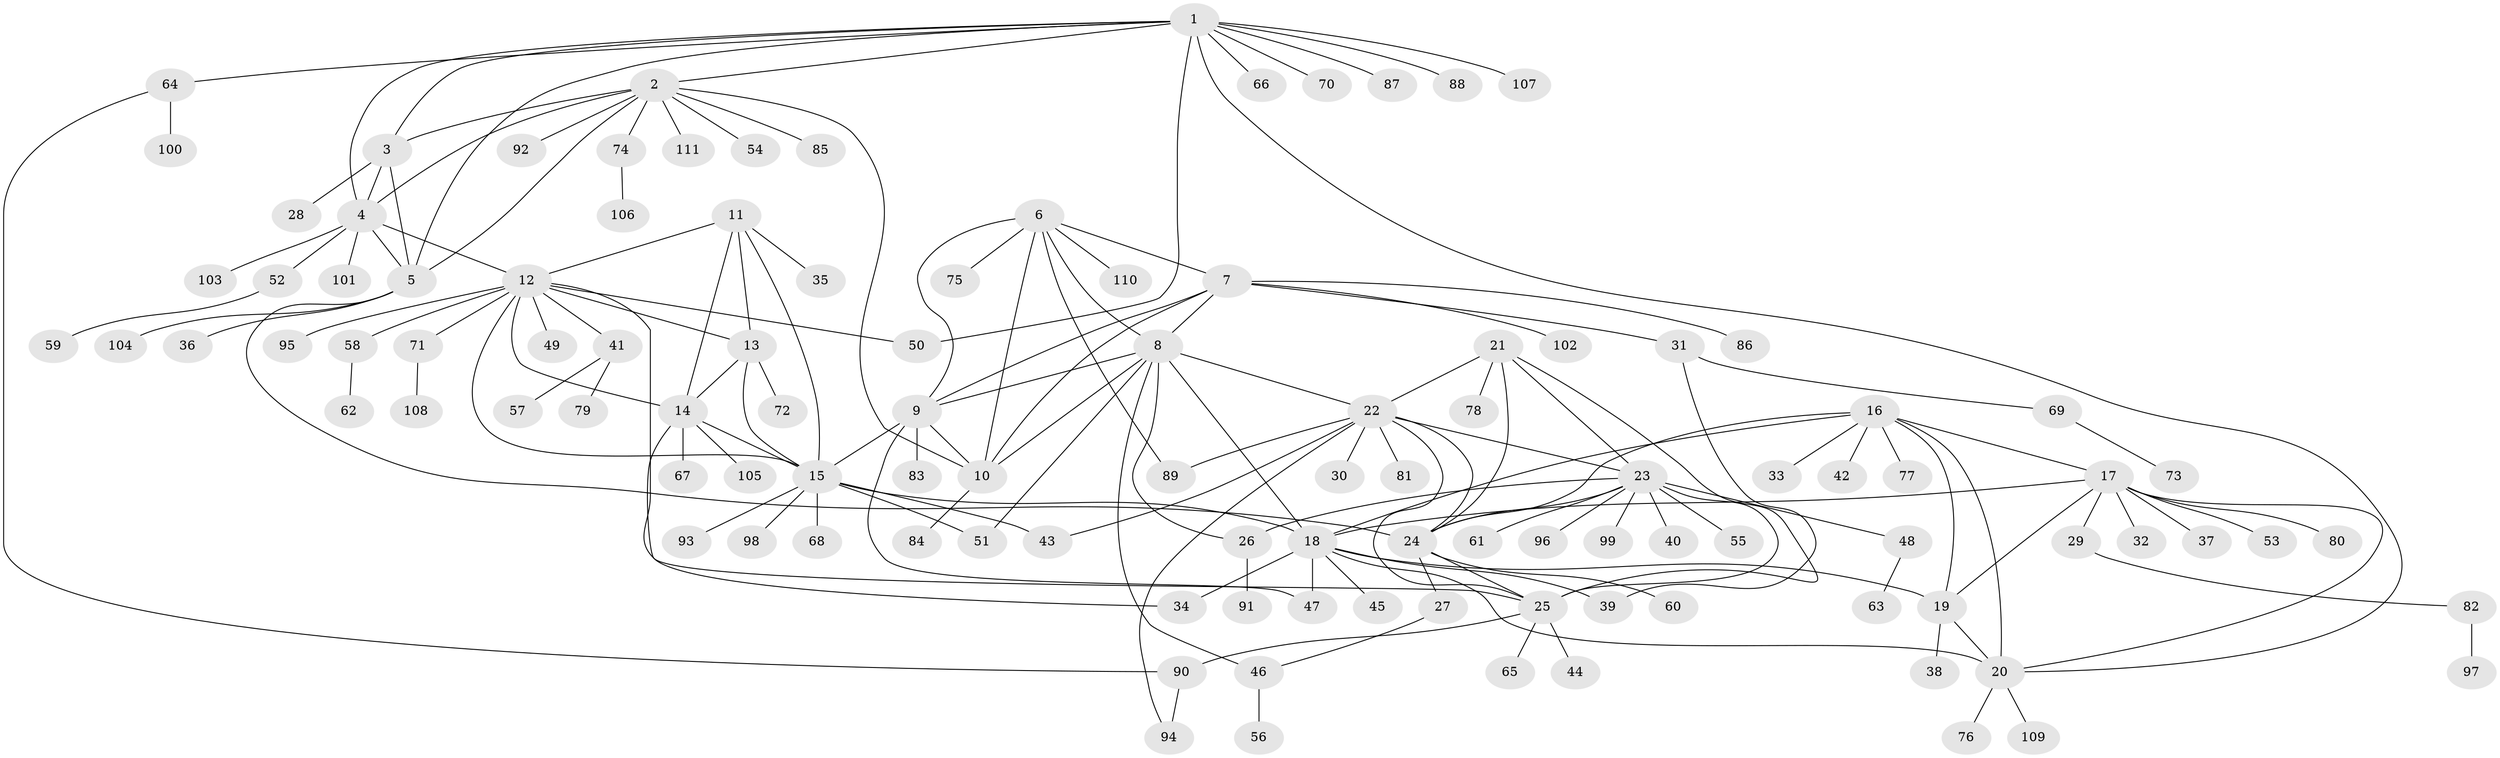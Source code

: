 // Generated by graph-tools (version 1.1) at 2025/02/03/09/25 03:02:38]
// undirected, 111 vertices, 157 edges
graph export_dot {
graph [start="1"]
  node [color=gray90,style=filled];
  1;
  2;
  3;
  4;
  5;
  6;
  7;
  8;
  9;
  10;
  11;
  12;
  13;
  14;
  15;
  16;
  17;
  18;
  19;
  20;
  21;
  22;
  23;
  24;
  25;
  26;
  27;
  28;
  29;
  30;
  31;
  32;
  33;
  34;
  35;
  36;
  37;
  38;
  39;
  40;
  41;
  42;
  43;
  44;
  45;
  46;
  47;
  48;
  49;
  50;
  51;
  52;
  53;
  54;
  55;
  56;
  57;
  58;
  59;
  60;
  61;
  62;
  63;
  64;
  65;
  66;
  67;
  68;
  69;
  70;
  71;
  72;
  73;
  74;
  75;
  76;
  77;
  78;
  79;
  80;
  81;
  82;
  83;
  84;
  85;
  86;
  87;
  88;
  89;
  90;
  91;
  92;
  93;
  94;
  95;
  96;
  97;
  98;
  99;
  100;
  101;
  102;
  103;
  104;
  105;
  106;
  107;
  108;
  109;
  110;
  111;
  1 -- 2;
  1 -- 3;
  1 -- 4;
  1 -- 5;
  1 -- 20;
  1 -- 50;
  1 -- 64;
  1 -- 66;
  1 -- 70;
  1 -- 87;
  1 -- 88;
  1 -- 107;
  2 -- 3;
  2 -- 4;
  2 -- 5;
  2 -- 10;
  2 -- 54;
  2 -- 74;
  2 -- 85;
  2 -- 92;
  2 -- 111;
  3 -- 4;
  3 -- 5;
  3 -- 28;
  4 -- 5;
  4 -- 12;
  4 -- 52;
  4 -- 101;
  4 -- 103;
  5 -- 24;
  5 -- 36;
  5 -- 104;
  6 -- 7;
  6 -- 8;
  6 -- 9;
  6 -- 10;
  6 -- 75;
  6 -- 89;
  6 -- 110;
  7 -- 8;
  7 -- 9;
  7 -- 10;
  7 -- 31;
  7 -- 86;
  7 -- 102;
  8 -- 9;
  8 -- 10;
  8 -- 18;
  8 -- 22;
  8 -- 26;
  8 -- 46;
  8 -- 51;
  9 -- 10;
  9 -- 15;
  9 -- 47;
  9 -- 83;
  10 -- 84;
  11 -- 12;
  11 -- 13;
  11 -- 14;
  11 -- 15;
  11 -- 35;
  12 -- 13;
  12 -- 14;
  12 -- 15;
  12 -- 25;
  12 -- 41;
  12 -- 49;
  12 -- 50;
  12 -- 58;
  12 -- 71;
  12 -- 95;
  13 -- 14;
  13 -- 15;
  13 -- 72;
  14 -- 15;
  14 -- 34;
  14 -- 67;
  14 -- 105;
  15 -- 18;
  15 -- 43;
  15 -- 51;
  15 -- 68;
  15 -- 93;
  15 -- 98;
  16 -- 17;
  16 -- 18;
  16 -- 19;
  16 -- 20;
  16 -- 24;
  16 -- 33;
  16 -- 42;
  16 -- 77;
  17 -- 18;
  17 -- 19;
  17 -- 20;
  17 -- 29;
  17 -- 32;
  17 -- 37;
  17 -- 53;
  17 -- 80;
  18 -- 19;
  18 -- 20;
  18 -- 34;
  18 -- 39;
  18 -- 45;
  18 -- 47;
  19 -- 20;
  19 -- 38;
  20 -- 76;
  20 -- 109;
  21 -- 22;
  21 -- 23;
  21 -- 24;
  21 -- 25;
  21 -- 78;
  22 -- 23;
  22 -- 24;
  22 -- 25;
  22 -- 30;
  22 -- 43;
  22 -- 81;
  22 -- 89;
  22 -- 94;
  23 -- 24;
  23 -- 25;
  23 -- 26;
  23 -- 40;
  23 -- 48;
  23 -- 55;
  23 -- 61;
  23 -- 96;
  23 -- 99;
  24 -- 25;
  24 -- 27;
  24 -- 60;
  25 -- 44;
  25 -- 65;
  25 -- 90;
  26 -- 91;
  27 -- 46;
  29 -- 82;
  31 -- 39;
  31 -- 69;
  41 -- 57;
  41 -- 79;
  46 -- 56;
  48 -- 63;
  52 -- 59;
  58 -- 62;
  64 -- 90;
  64 -- 100;
  69 -- 73;
  71 -- 108;
  74 -- 106;
  82 -- 97;
  90 -- 94;
}

